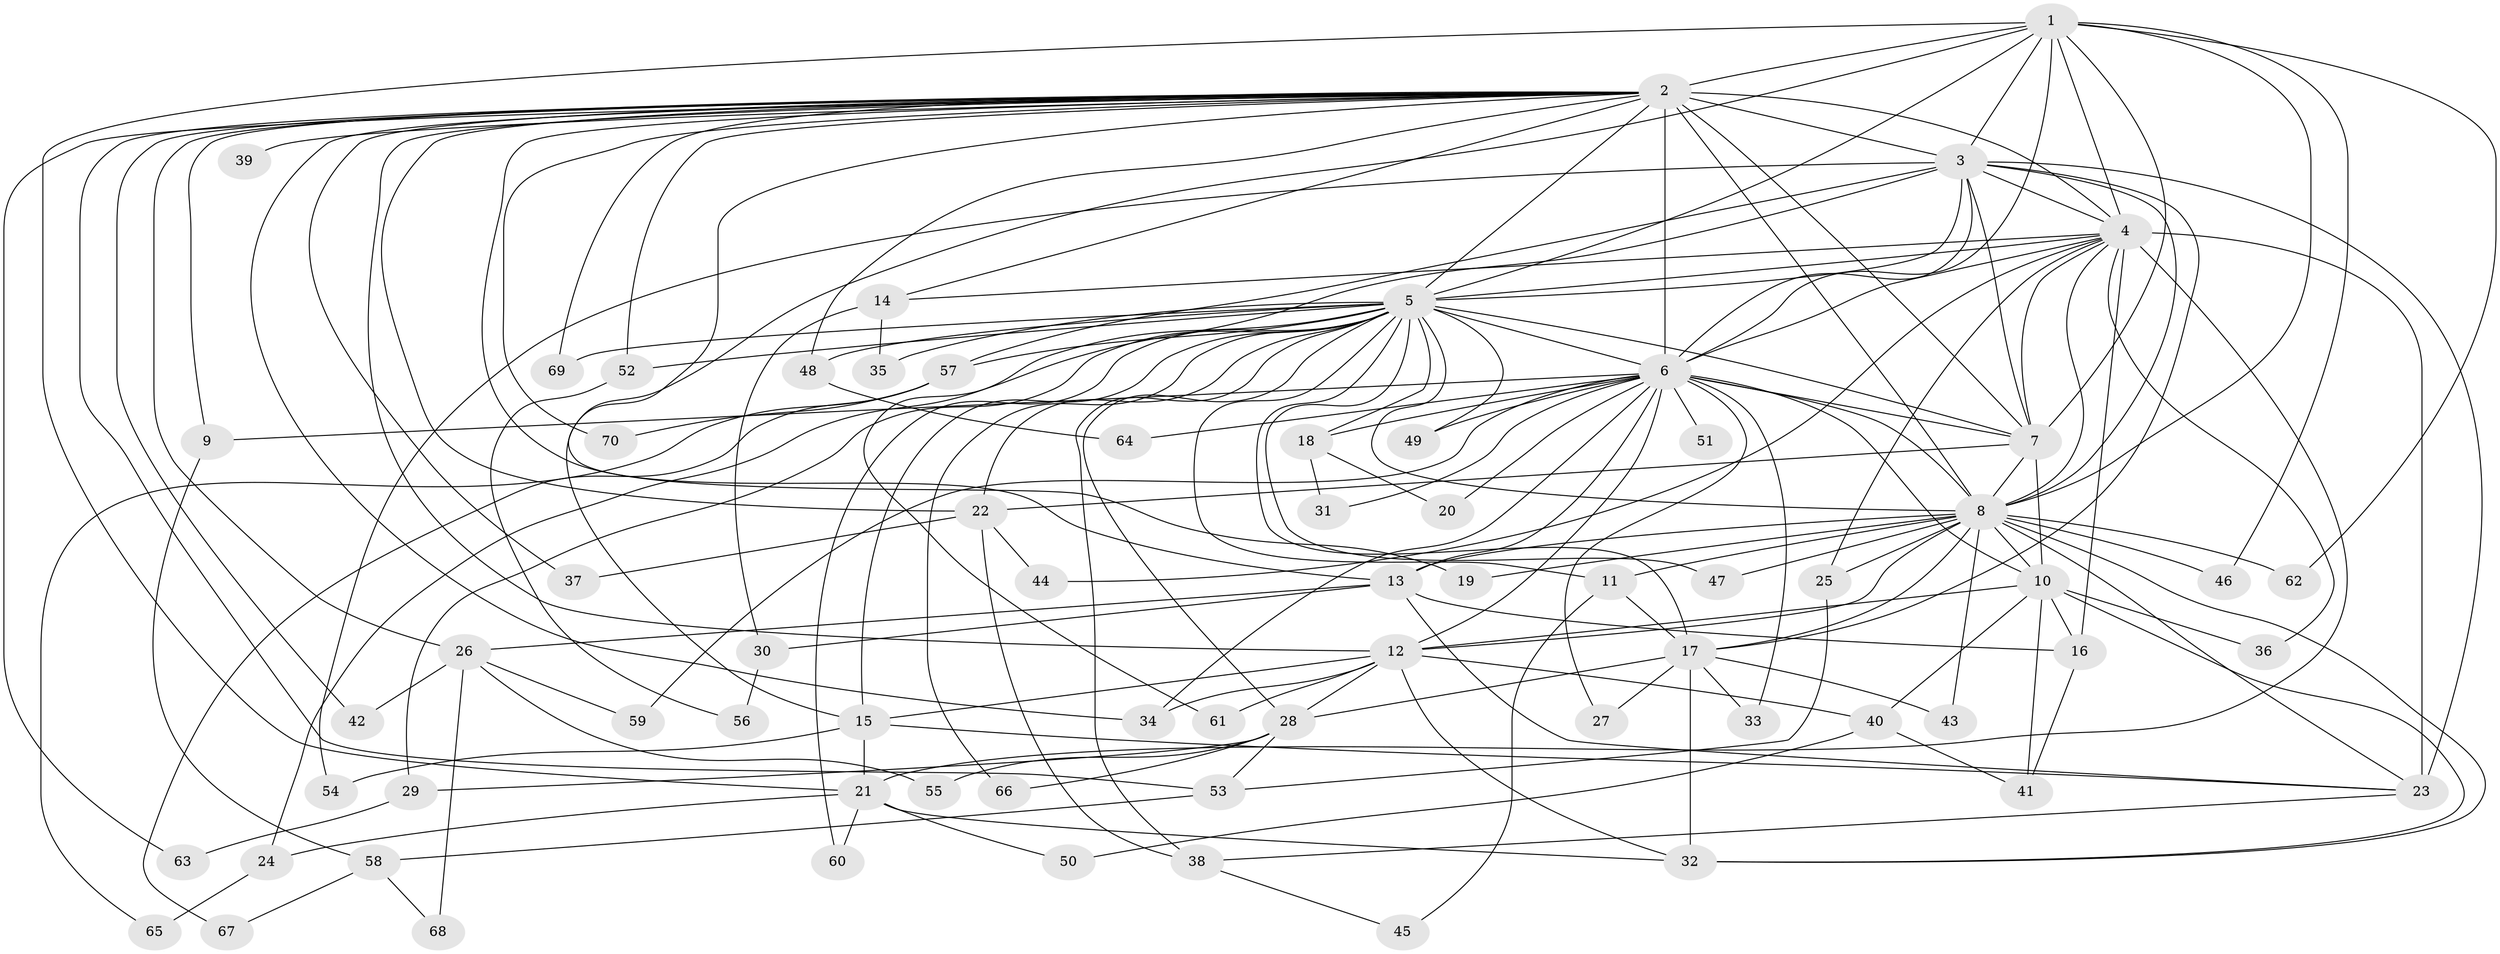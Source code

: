 // original degree distribution, {15: 0.008620689655172414, 17: 0.017241379310344827, 16: 0.008620689655172414, 20: 0.008620689655172414, 28: 0.008620689655172414, 19: 0.017241379310344827, 24: 0.008620689655172414, 30: 0.008620689655172414, 5: 0.05172413793103448, 2: 0.5517241379310345, 3: 0.13793103448275862, 7: 0.04310344827586207, 4: 0.10344827586206896, 6: 0.017241379310344827, 8: 0.008620689655172414}
// Generated by graph-tools (version 1.1) at 2025/49/03/04/25 22:49:53]
// undirected, 70 vertices, 171 edges
graph export_dot {
  node [color=gray90,style=filled];
  1;
  2;
  3;
  4;
  5;
  6;
  7;
  8;
  9;
  10;
  11;
  12;
  13;
  14;
  15;
  16;
  17;
  18;
  19;
  20;
  21;
  22;
  23;
  24;
  25;
  26;
  27;
  28;
  29;
  30;
  31;
  32;
  33;
  34;
  35;
  36;
  37;
  38;
  39;
  40;
  41;
  42;
  43;
  44;
  45;
  46;
  47;
  48;
  49;
  50;
  51;
  52;
  53;
  54;
  55;
  56;
  57;
  58;
  59;
  60;
  61;
  62;
  63;
  64;
  65;
  66;
  67;
  68;
  69;
  70;
  1 -- 2 [weight=2.0];
  1 -- 3 [weight=1.0];
  1 -- 4 [weight=2.0];
  1 -- 5 [weight=1.0];
  1 -- 6 [weight=2.0];
  1 -- 7 [weight=2.0];
  1 -- 8 [weight=1.0];
  1 -- 15 [weight=1.0];
  1 -- 21 [weight=1.0];
  1 -- 46 [weight=1.0];
  1 -- 62 [weight=1.0];
  2 -- 3 [weight=1.0];
  2 -- 4 [weight=2.0];
  2 -- 5 [weight=1.0];
  2 -- 6 [weight=3.0];
  2 -- 7 [weight=11.0];
  2 -- 8 [weight=5.0];
  2 -- 9 [weight=1.0];
  2 -- 12 [weight=2.0];
  2 -- 13 [weight=1.0];
  2 -- 14 [weight=1.0];
  2 -- 19 [weight=1.0];
  2 -- 22 [weight=2.0];
  2 -- 26 [weight=2.0];
  2 -- 34 [weight=1.0];
  2 -- 37 [weight=1.0];
  2 -- 39 [weight=1.0];
  2 -- 42 [weight=1.0];
  2 -- 48 [weight=1.0];
  2 -- 52 [weight=1.0];
  2 -- 53 [weight=1.0];
  2 -- 63 [weight=1.0];
  2 -- 69 [weight=1.0];
  2 -- 70 [weight=1.0];
  3 -- 4 [weight=3.0];
  3 -- 5 [weight=1.0];
  3 -- 6 [weight=2.0];
  3 -- 7 [weight=1.0];
  3 -- 8 [weight=2.0];
  3 -- 17 [weight=1.0];
  3 -- 23 [weight=1.0];
  3 -- 54 [weight=1.0];
  3 -- 57 [weight=1.0];
  3 -- 61 [weight=1.0];
  4 -- 5 [weight=2.0];
  4 -- 6 [weight=4.0];
  4 -- 7 [weight=3.0];
  4 -- 8 [weight=2.0];
  4 -- 14 [weight=1.0];
  4 -- 16 [weight=1.0];
  4 -- 21 [weight=1.0];
  4 -- 23 [weight=11.0];
  4 -- 25 [weight=1.0];
  4 -- 36 [weight=1.0];
  4 -- 44 [weight=1.0];
  5 -- 6 [weight=2.0];
  5 -- 7 [weight=1.0];
  5 -- 8 [weight=2.0];
  5 -- 11 [weight=1.0];
  5 -- 15 [weight=1.0];
  5 -- 17 [weight=1.0];
  5 -- 18 [weight=1.0];
  5 -- 22 [weight=1.0];
  5 -- 24 [weight=1.0];
  5 -- 28 [weight=1.0];
  5 -- 29 [weight=1.0];
  5 -- 35 [weight=1.0];
  5 -- 38 [weight=1.0];
  5 -- 47 [weight=1.0];
  5 -- 48 [weight=1.0];
  5 -- 49 [weight=1.0];
  5 -- 52 [weight=1.0];
  5 -- 57 [weight=1.0];
  5 -- 60 [weight=1.0];
  5 -- 66 [weight=1.0];
  5 -- 69 [weight=1.0];
  6 -- 7 [weight=2.0];
  6 -- 8 [weight=2.0];
  6 -- 9 [weight=1.0];
  6 -- 10 [weight=1.0];
  6 -- 12 [weight=1.0];
  6 -- 13 [weight=1.0];
  6 -- 18 [weight=1.0];
  6 -- 20 [weight=1.0];
  6 -- 27 [weight=1.0];
  6 -- 31 [weight=1.0];
  6 -- 33 [weight=1.0];
  6 -- 34 [weight=1.0];
  6 -- 49 [weight=1.0];
  6 -- 51 [weight=2.0];
  6 -- 59 [weight=1.0];
  6 -- 64 [weight=1.0];
  7 -- 8 [weight=1.0];
  7 -- 10 [weight=1.0];
  7 -- 22 [weight=2.0];
  8 -- 10 [weight=1.0];
  8 -- 11 [weight=2.0];
  8 -- 12 [weight=1.0];
  8 -- 13 [weight=1.0];
  8 -- 17 [weight=1.0];
  8 -- 19 [weight=1.0];
  8 -- 23 [weight=2.0];
  8 -- 25 [weight=1.0];
  8 -- 32 [weight=1.0];
  8 -- 43 [weight=1.0];
  8 -- 46 [weight=1.0];
  8 -- 47 [weight=1.0];
  8 -- 62 [weight=1.0];
  9 -- 58 [weight=1.0];
  10 -- 12 [weight=1.0];
  10 -- 16 [weight=1.0];
  10 -- 32 [weight=1.0];
  10 -- 36 [weight=1.0];
  10 -- 40 [weight=1.0];
  10 -- 41 [weight=1.0];
  11 -- 17 [weight=1.0];
  11 -- 45 [weight=1.0];
  12 -- 15 [weight=1.0];
  12 -- 28 [weight=1.0];
  12 -- 32 [weight=1.0];
  12 -- 34 [weight=1.0];
  12 -- 40 [weight=1.0];
  12 -- 61 [weight=1.0];
  13 -- 16 [weight=1.0];
  13 -- 23 [weight=1.0];
  13 -- 26 [weight=1.0];
  13 -- 30 [weight=1.0];
  14 -- 30 [weight=1.0];
  14 -- 35 [weight=1.0];
  15 -- 21 [weight=1.0];
  15 -- 23 [weight=2.0];
  15 -- 54 [weight=1.0];
  16 -- 41 [weight=1.0];
  17 -- 27 [weight=1.0];
  17 -- 28 [weight=1.0];
  17 -- 32 [weight=1.0];
  17 -- 33 [weight=1.0];
  17 -- 43 [weight=1.0];
  18 -- 20 [weight=1.0];
  18 -- 31 [weight=1.0];
  21 -- 24 [weight=1.0];
  21 -- 32 [weight=1.0];
  21 -- 50 [weight=1.0];
  21 -- 60 [weight=1.0];
  22 -- 37 [weight=1.0];
  22 -- 38 [weight=1.0];
  22 -- 44 [weight=1.0];
  23 -- 38 [weight=1.0];
  24 -- 65 [weight=1.0];
  25 -- 53 [weight=1.0];
  26 -- 42 [weight=1.0];
  26 -- 55 [weight=1.0];
  26 -- 59 [weight=1.0];
  26 -- 68 [weight=1.0];
  28 -- 29 [weight=1.0];
  28 -- 53 [weight=1.0];
  28 -- 55 [weight=1.0];
  28 -- 66 [weight=1.0];
  29 -- 63 [weight=1.0];
  30 -- 56 [weight=1.0];
  38 -- 45 [weight=1.0];
  40 -- 41 [weight=1.0];
  40 -- 50 [weight=1.0];
  48 -- 64 [weight=1.0];
  52 -- 56 [weight=1.0];
  53 -- 58 [weight=1.0];
  57 -- 65 [weight=1.0];
  57 -- 67 [weight=1.0];
  57 -- 70 [weight=1.0];
  58 -- 67 [weight=1.0];
  58 -- 68 [weight=1.0];
}
